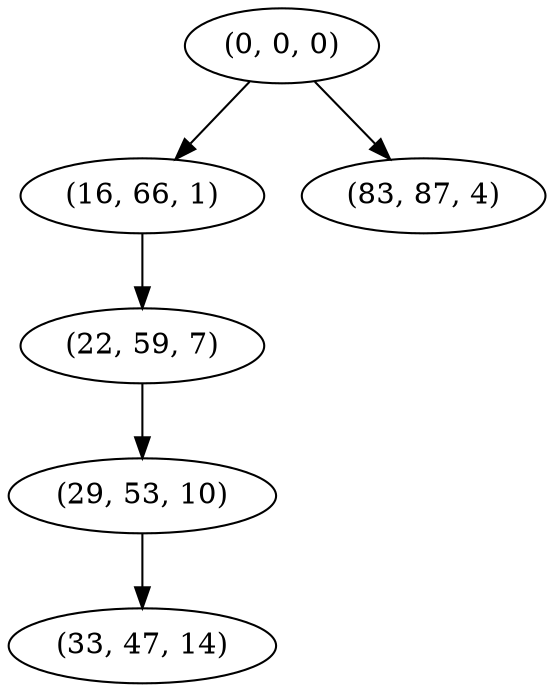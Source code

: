 digraph tree {
    "(0, 0, 0)";
    "(16, 66, 1)";
    "(22, 59, 7)";
    "(29, 53, 10)";
    "(33, 47, 14)";
    "(83, 87, 4)";
    "(0, 0, 0)" -> "(16, 66, 1)";
    "(0, 0, 0)" -> "(83, 87, 4)";
    "(16, 66, 1)" -> "(22, 59, 7)";
    "(22, 59, 7)" -> "(29, 53, 10)";
    "(29, 53, 10)" -> "(33, 47, 14)";
}
